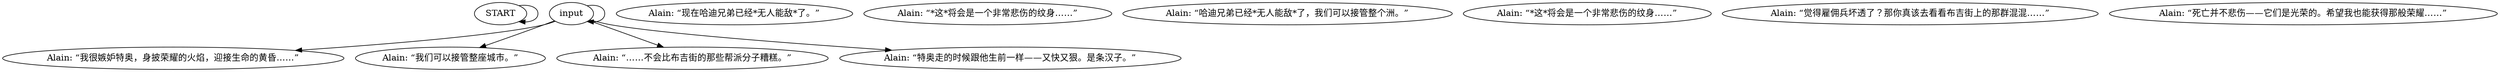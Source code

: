 # WHIRLING F1 / Alain barks post tribunal
# barks of Alain as Titus did not get shot
# ==================================================
digraph G {
	  0 [label="START"];
	  1 [label="input"];
	  2 [label="Alain: “现在哈迪兄弟已经*无人能敌*了。”"];
	  3 [label="Alain: “我很嫉妒特奥，身披荣耀的火焰，迎接生命的黄昏……”"];
	  4 [label="Alain: “我们可以接管整座城市。”"];
	  5 [label="Alain: “……不会比布吉街的那些帮派分子糟糕。”"];
	  6 [label="Alain: “特奥走的时候跟他生前一样——又快又狠。是条汉子。”"];
	  7 [label="Alain: “*这*将会是一个非常悲伤的纹身……”"];
	  8 [label="Alain: “哈迪兄弟已经*无人能敌*了，我们可以接管整个洲。”"];
	  9 [label="Alain: “*这*将会是一个非常悲伤的纹身……”"];
	  10 [label="Alain: “觉得雇佣兵坏透了？那你真该去看看布吉街上的那群混混……”"];
	  11 [label="Alain: “死亡并不悲伤——它们是光荣的。希望我也能获得那般荣耀……”"];
	  0 -> 0
	  1 -> 1
	  1 -> 3
	  1 -> 4
	  1 -> 5
	  1 -> 6
}

